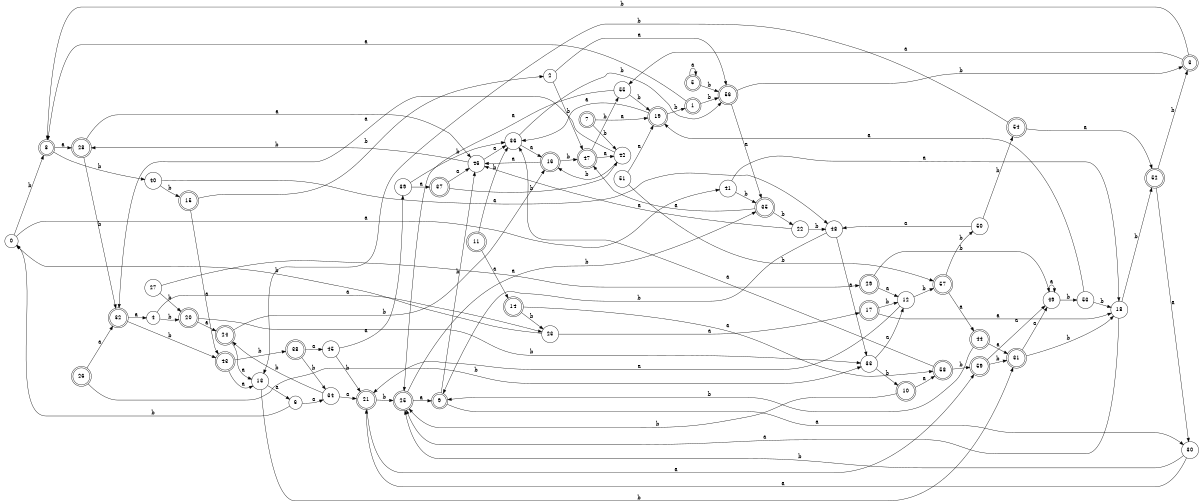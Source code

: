 digraph n48_7 {
__start0 [label="" shape="none"];

rankdir=LR;
size="8,5";

s0 [style="filled", color="black", fillcolor="white" shape="circle", label="0"];
s1 [style="rounded,filled", color="black", fillcolor="white" shape="doublecircle", label="1"];
s2 [style="filled", color="black", fillcolor="white" shape="circle", label="2"];
s3 [style="rounded,filled", color="black", fillcolor="white" shape="doublecircle", label="3"];
s4 [style="filled", color="black", fillcolor="white" shape="circle", label="4"];
s5 [style="rounded,filled", color="black", fillcolor="white" shape="doublecircle", label="5"];
s6 [style="filled", color="black", fillcolor="white" shape="circle", label="6"];
s7 [style="rounded,filled", color="black", fillcolor="white" shape="doublecircle", label="7"];
s8 [style="rounded,filled", color="black", fillcolor="white" shape="doublecircle", label="8"];
s9 [style="rounded,filled", color="black", fillcolor="white" shape="doublecircle", label="9"];
s10 [style="rounded,filled", color="black", fillcolor="white" shape="doublecircle", label="10"];
s11 [style="rounded,filled", color="black", fillcolor="white" shape="doublecircle", label="11"];
s12 [style="filled", color="black", fillcolor="white" shape="circle", label="12"];
s13 [style="filled", color="black", fillcolor="white" shape="circle", label="13"];
s14 [style="rounded,filled", color="black", fillcolor="white" shape="doublecircle", label="14"];
s15 [style="rounded,filled", color="black", fillcolor="white" shape="doublecircle", label="15"];
s16 [style="rounded,filled", color="black", fillcolor="white" shape="doublecircle", label="16"];
s17 [style="rounded,filled", color="black", fillcolor="white" shape="doublecircle", label="17"];
s18 [style="filled", color="black", fillcolor="white" shape="circle", label="18"];
s19 [style="rounded,filled", color="black", fillcolor="white" shape="doublecircle", label="19"];
s20 [style="rounded,filled", color="black", fillcolor="white" shape="doublecircle", label="20"];
s21 [style="rounded,filled", color="black", fillcolor="white" shape="doublecircle", label="21"];
s22 [style="filled", color="black", fillcolor="white" shape="circle", label="22"];
s23 [style="filled", color="black", fillcolor="white" shape="circle", label="23"];
s24 [style="rounded,filled", color="black", fillcolor="white" shape="doublecircle", label="24"];
s25 [style="rounded,filled", color="black", fillcolor="white" shape="doublecircle", label="25"];
s26 [style="rounded,filled", color="black", fillcolor="white" shape="doublecircle", label="26"];
s27 [style="filled", color="black", fillcolor="white" shape="circle", label="27"];
s28 [style="rounded,filled", color="black", fillcolor="white" shape="doublecircle", label="28"];
s29 [style="rounded,filled", color="black", fillcolor="white" shape="doublecircle", label="29"];
s30 [style="filled", color="black", fillcolor="white" shape="circle", label="30"];
s31 [style="rounded,filled", color="black", fillcolor="white" shape="doublecircle", label="31"];
s32 [style="rounded,filled", color="black", fillcolor="white" shape="doublecircle", label="32"];
s33 [style="filled", color="black", fillcolor="white" shape="circle", label="33"];
s34 [style="filled", color="black", fillcolor="white" shape="circle", label="34"];
s35 [style="rounded,filled", color="black", fillcolor="white" shape="doublecircle", label="35"];
s36 [style="filled", color="black", fillcolor="white" shape="circle", label="36"];
s37 [style="rounded,filled", color="black", fillcolor="white" shape="doublecircle", label="37"];
s38 [style="rounded,filled", color="black", fillcolor="white" shape="doublecircle", label="38"];
s39 [style="filled", color="black", fillcolor="white" shape="circle", label="39"];
s40 [style="filled", color="black", fillcolor="white" shape="circle", label="40"];
s41 [style="filled", color="black", fillcolor="white" shape="circle", label="41"];
s42 [style="filled", color="black", fillcolor="white" shape="circle", label="42"];
s43 [style="rounded,filled", color="black", fillcolor="white" shape="doublecircle", label="43"];
s44 [style="rounded,filled", color="black", fillcolor="white" shape="doublecircle", label="44"];
s45 [style="filled", color="black", fillcolor="white" shape="circle", label="45"];
s46 [style="filled", color="black", fillcolor="white" shape="circle", label="46"];
s47 [style="rounded,filled", color="black", fillcolor="white" shape="doublecircle", label="47"];
s48 [style="filled", color="black", fillcolor="white" shape="circle", label="48"];
s49 [style="filled", color="black", fillcolor="white" shape="circle", label="49"];
s50 [style="filled", color="black", fillcolor="white" shape="circle", label="50"];
s51 [style="filled", color="black", fillcolor="white" shape="circle", label="51"];
s52 [style="rounded,filled", color="black", fillcolor="white" shape="doublecircle", label="52"];
s53 [style="filled", color="black", fillcolor="white" shape="circle", label="53"];
s54 [style="rounded,filled", color="black", fillcolor="white" shape="doublecircle", label="54"];
s55 [style="filled", color="black", fillcolor="white" shape="circle", label="55"];
s56 [style="rounded,filled", color="black", fillcolor="white" shape="doublecircle", label="56"];
s57 [style="rounded,filled", color="black", fillcolor="white" shape="doublecircle", label="57"];
s58 [style="rounded,filled", color="black", fillcolor="white" shape="doublecircle", label="58"];
s59 [style="rounded,filled", color="black", fillcolor="white" shape="doublecircle", label="59"];
s0 -> s41 [label="a"];
s0 -> s8 [label="b"];
s1 -> s8 [label="a"];
s1 -> s56 [label="b"];
s2 -> s56 [label="a"];
s2 -> s47 [label="b"];
s3 -> s55 [label="a"];
s3 -> s8 [label="b"];
s4 -> s23 [label="a"];
s4 -> s20 [label="b"];
s5 -> s5 [label="a"];
s5 -> s56 [label="b"];
s6 -> s34 [label="a"];
s6 -> s0 [label="b"];
s7 -> s19 [label="a"];
s7 -> s42 [label="b"];
s8 -> s28 [label="a"];
s8 -> s40 [label="b"];
s9 -> s30 [label="a"];
s9 -> s46 [label="b"];
s10 -> s58 [label="a"];
s10 -> s25 [label="b"];
s11 -> s14 [label="a"];
s11 -> s36 [label="b"];
s12 -> s21 [label="a"];
s12 -> s57 [label="b"];
s13 -> s6 [label="a"];
s13 -> s31 [label="b"];
s14 -> s58 [label="a"];
s14 -> s23 [label="b"];
s15 -> s43 [label="a"];
s15 -> s2 [label="b"];
s16 -> s46 [label="a"];
s16 -> s47 [label="b"];
s17 -> s18 [label="a"];
s17 -> s12 [label="b"];
s18 -> s25 [label="a"];
s18 -> s52 [label="b"];
s19 -> s36 [label="a"];
s19 -> s1 [label="b"];
s20 -> s24 [label="a"];
s20 -> s33 [label="b"];
s21 -> s59 [label="a"];
s21 -> s25 [label="b"];
s22 -> s46 [label="a"];
s22 -> s48 [label="b"];
s23 -> s17 [label="a"];
s23 -> s0 [label="b"];
s24 -> s13 [label="a"];
s24 -> s16 [label="b"];
s25 -> s9 [label="a"];
s25 -> s35 [label="b"];
s26 -> s32 [label="a"];
s26 -> s33 [label="b"];
s27 -> s29 [label="a"];
s27 -> s20 [label="b"];
s28 -> s46 [label="a"];
s28 -> s32 [label="b"];
s29 -> s12 [label="a"];
s29 -> s49 [label="b"];
s30 -> s21 [label="a"];
s30 -> s25 [label="b"];
s31 -> s49 [label="a"];
s31 -> s18 [label="b"];
s32 -> s4 [label="a"];
s32 -> s43 [label="b"];
s33 -> s12 [label="a"];
s33 -> s10 [label="b"];
s34 -> s21 [label="a"];
s34 -> s24 [label="b"];
s35 -> s47 [label="a"];
s35 -> s22 [label="b"];
s36 -> s16 [label="a"];
s36 -> s56 [label="b"];
s37 -> s46 [label="a"];
s37 -> s42 [label="b"];
s38 -> s45 [label="a"];
s38 -> s34 [label="b"];
s39 -> s37 [label="a"];
s39 -> s36 [label="b"];
s40 -> s48 [label="a"];
s40 -> s15 [label="b"];
s41 -> s18 [label="a"];
s41 -> s35 [label="b"];
s42 -> s32 [label="a"];
s42 -> s16 [label="b"];
s43 -> s13 [label="a"];
s43 -> s38 [label="b"];
s44 -> s31 [label="a"];
s44 -> s9 [label="b"];
s45 -> s39 [label="a"];
s45 -> s21 [label="b"];
s46 -> s36 [label="a"];
s46 -> s28 [label="b"];
s47 -> s42 [label="a"];
s47 -> s55 [label="b"];
s48 -> s33 [label="a"];
s48 -> s9 [label="b"];
s49 -> s49 [label="a"];
s49 -> s53 [label="b"];
s50 -> s48 [label="a"];
s50 -> s54 [label="b"];
s51 -> s19 [label="a"];
s51 -> s57 [label="b"];
s52 -> s30 [label="a"];
s52 -> s3 [label="b"];
s53 -> s19 [label="a"];
s53 -> s18 [label="b"];
s54 -> s52 [label="a"];
s54 -> s13 [label="b"];
s55 -> s25 [label="a"];
s55 -> s19 [label="b"];
s56 -> s35 [label="a"];
s56 -> s3 [label="b"];
s57 -> s44 [label="a"];
s57 -> s50 [label="b"];
s58 -> s36 [label="a"];
s58 -> s59 [label="b"];
s59 -> s49 [label="a"];
s59 -> s31 [label="b"];

}